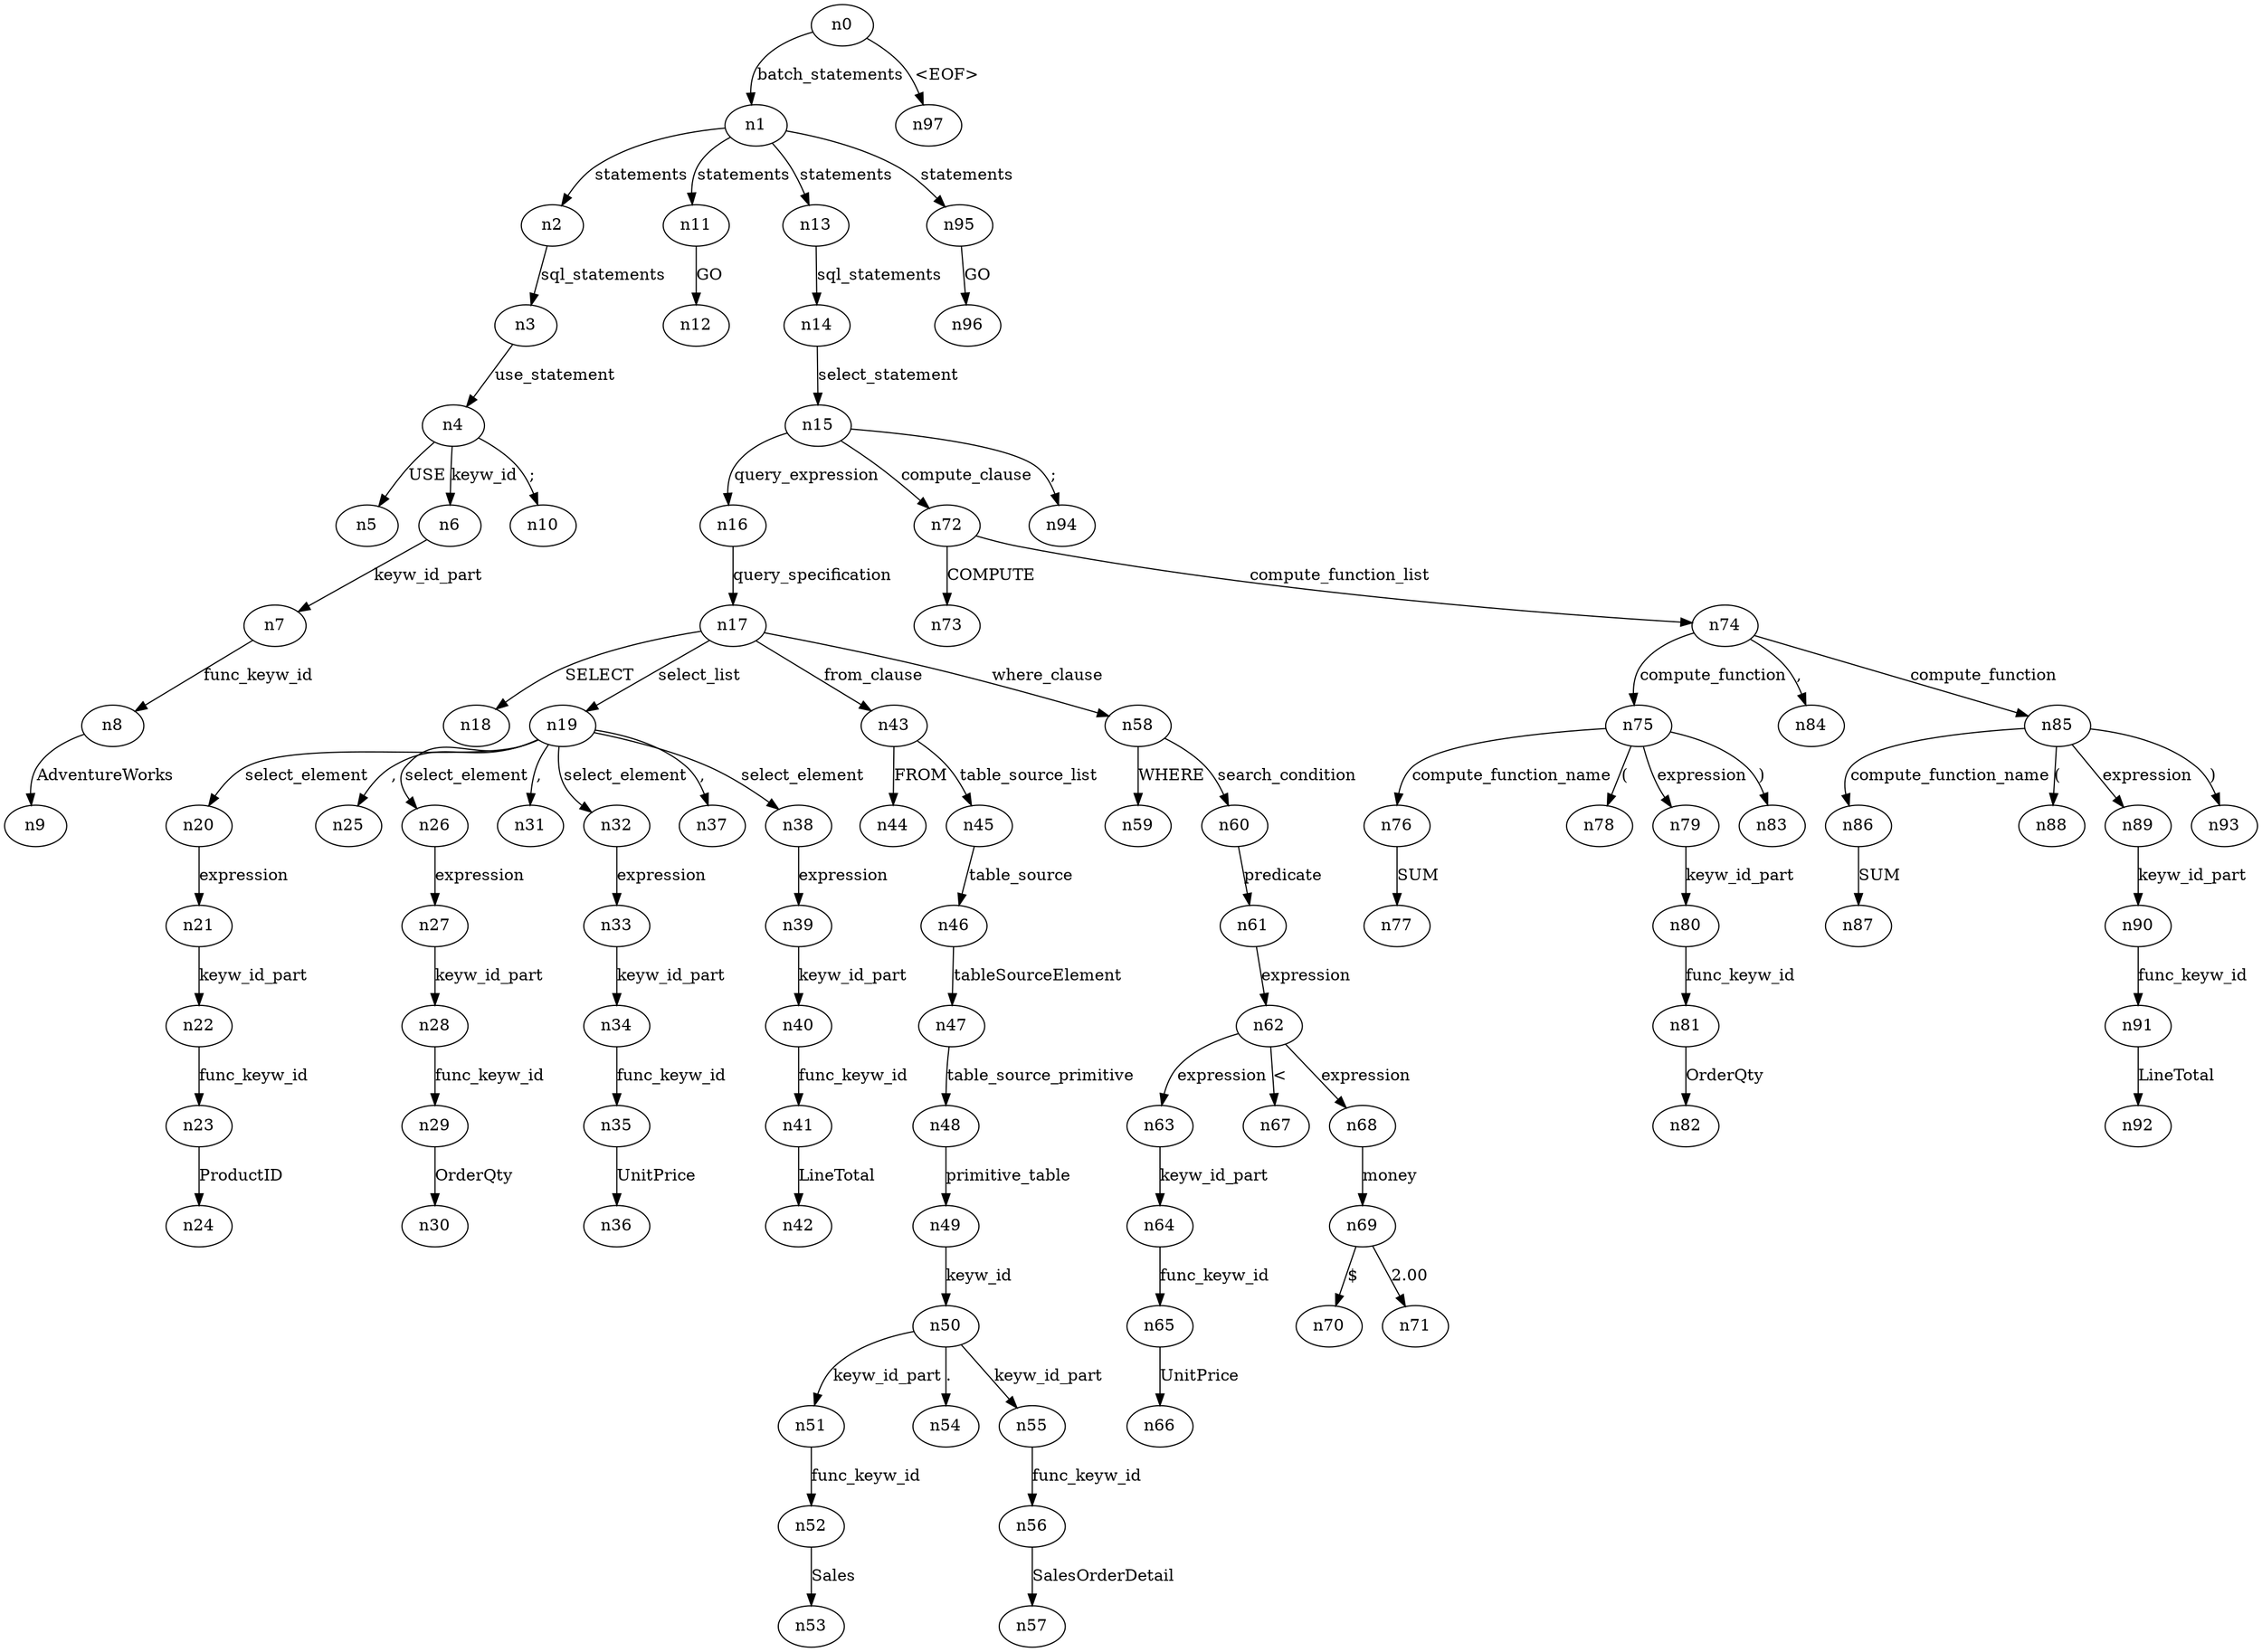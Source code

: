 digraph ParseTree {
  n0 -> n1 [label="batch_statements"];
  n1 -> n2 [label="statements"];
  n2 -> n3 [label="sql_statements"];
  n3 -> n4 [label="use_statement"];
  n4 -> n5 [label="USE"];
  n4 -> n6 [label="keyw_id"];
  n6 -> n7 [label="keyw_id_part"];
  n7 -> n8 [label="func_keyw_id"];
  n8 -> n9 [label="AdventureWorks"];
  n4 -> n10 [label=";"];
  n1 -> n11 [label="statements"];
  n11 -> n12 [label="GO"];
  n1 -> n13 [label="statements"];
  n13 -> n14 [label="sql_statements"];
  n14 -> n15 [label="select_statement"];
  n15 -> n16 [label="query_expression"];
  n16 -> n17 [label="query_specification"];
  n17 -> n18 [label="SELECT"];
  n17 -> n19 [label="select_list"];
  n19 -> n20 [label="select_element"];
  n20 -> n21 [label="expression"];
  n21 -> n22 [label="keyw_id_part"];
  n22 -> n23 [label="func_keyw_id"];
  n23 -> n24 [label="ProductID"];
  n19 -> n25 [label=","];
  n19 -> n26 [label="select_element"];
  n26 -> n27 [label="expression"];
  n27 -> n28 [label="keyw_id_part"];
  n28 -> n29 [label="func_keyw_id"];
  n29 -> n30 [label="OrderQty"];
  n19 -> n31 [label=","];
  n19 -> n32 [label="select_element"];
  n32 -> n33 [label="expression"];
  n33 -> n34 [label="keyw_id_part"];
  n34 -> n35 [label="func_keyw_id"];
  n35 -> n36 [label="UnitPrice"];
  n19 -> n37 [label=","];
  n19 -> n38 [label="select_element"];
  n38 -> n39 [label="expression"];
  n39 -> n40 [label="keyw_id_part"];
  n40 -> n41 [label="func_keyw_id"];
  n41 -> n42 [label="LineTotal"];
  n17 -> n43 [label="from_clause"];
  n43 -> n44 [label="FROM"];
  n43 -> n45 [label="table_source_list"];
  n45 -> n46 [label="table_source"];
  n46 -> n47 [label="tableSourceElement"];
  n47 -> n48 [label="table_source_primitive"];
  n48 -> n49 [label="primitive_table"];
  n49 -> n50 [label="keyw_id"];
  n50 -> n51 [label="keyw_id_part"];
  n51 -> n52 [label="func_keyw_id"];
  n52 -> n53 [label="Sales"];
  n50 -> n54 [label="."];
  n50 -> n55 [label="keyw_id_part"];
  n55 -> n56 [label="func_keyw_id"];
  n56 -> n57 [label="SalesOrderDetail"];
  n17 -> n58 [label="where_clause"];
  n58 -> n59 [label="WHERE"];
  n58 -> n60 [label="search_condition"];
  n60 -> n61 [label="predicate"];
  n61 -> n62 [label="expression"];
  n62 -> n63 [label="expression"];
  n63 -> n64 [label="keyw_id_part"];
  n64 -> n65 [label="func_keyw_id"];
  n65 -> n66 [label="UnitPrice"];
  n62 -> n67 [label="<"];
  n62 -> n68 [label="expression"];
  n68 -> n69 [label="money"];
  n69 -> n70 [label="$"];
  n69 -> n71 [label="2.00"];
  n15 -> n72 [label="compute_clause"];
  n72 -> n73 [label="COMPUTE"];
  n72 -> n74 [label="compute_function_list"];
  n74 -> n75 [label="compute_function"];
  n75 -> n76 [label="compute_function_name"];
  n76 -> n77 [label="SUM"];
  n75 -> n78 [label="("];
  n75 -> n79 [label="expression"];
  n79 -> n80 [label="keyw_id_part"];
  n80 -> n81 [label="func_keyw_id"];
  n81 -> n82 [label="OrderQty"];
  n75 -> n83 [label=")"];
  n74 -> n84 [label=","];
  n74 -> n85 [label="compute_function"];
  n85 -> n86 [label="compute_function_name"];
  n86 -> n87 [label="SUM"];
  n85 -> n88 [label="("];
  n85 -> n89 [label="expression"];
  n89 -> n90 [label="keyw_id_part"];
  n90 -> n91 [label="func_keyw_id"];
  n91 -> n92 [label="LineTotal"];
  n85 -> n93 [label=")"];
  n15 -> n94 [label=";"];
  n1 -> n95 [label="statements"];
  n95 -> n96 [label="GO"];
  n0 -> n97 [label="<EOF>"];
}